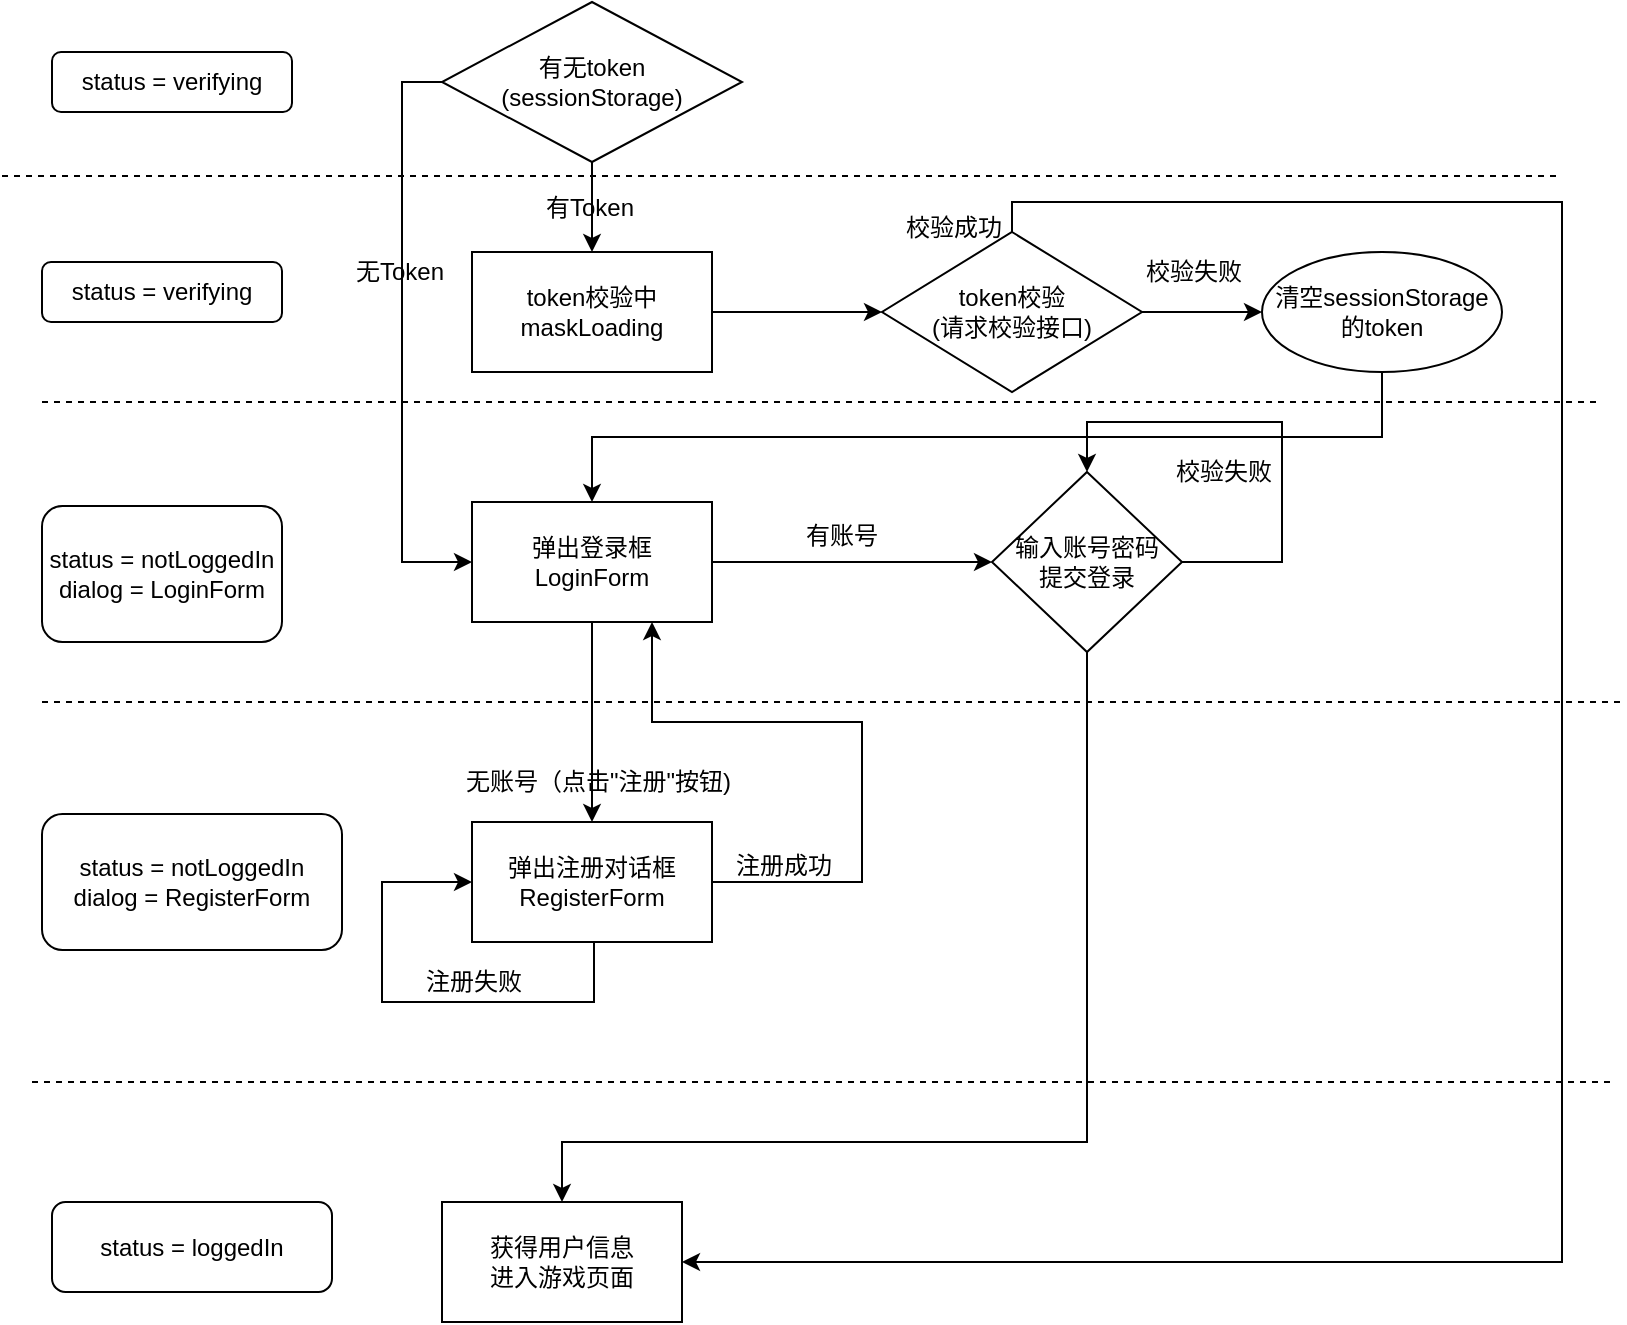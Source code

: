 <mxfile version="12.2.4" pages="3"><diagram id="rugRL7AxiqQIvu9c2BvP" name="Auth"><mxGraphModel dx="572" dy="571" grid="1" gridSize="10" guides="1" tooltips="1" connect="1" arrows="1" fold="1" page="1" pageScale="1" pageWidth="827" pageHeight="1169" math="0" shadow="0"><root><mxCell id="0"/><mxCell id="1" parent="0"/><mxCell id="4" style="edgeStyle=orthogonalEdgeStyle;rounded=0;orthogonalLoop=1;jettySize=auto;html=1;exitX=0;exitY=0.5;exitDx=0;exitDy=0;" parent="1" source="2" target="3" edge="1"><mxGeometry relative="1" as="geometry"><Array as="points"><mxPoint x="210" y="60"/><mxPoint x="210" y="300"/></Array></mxGeometry></mxCell><mxCell id="71" style="edgeStyle=orthogonalEdgeStyle;rounded=0;orthogonalLoop=1;jettySize=auto;html=1;exitX=0.5;exitY=1;exitDx=0;exitDy=0;entryX=0.5;entryY=0;entryDx=0;entryDy=0;" parent="1" source="2" target="64" edge="1"><mxGeometry relative="1" as="geometry"/></mxCell><mxCell id="2" value="有无token&lt;br&gt;(sessionStorage)" style="rhombus;whiteSpace=wrap;html=1;" parent="1" vertex="1"><mxGeometry x="230" y="20" width="150" height="80" as="geometry"/></mxCell><mxCell id="48" style="edgeStyle=orthogonalEdgeStyle;rounded=0;orthogonalLoop=1;jettySize=auto;html=1;exitX=1;exitY=0.5;exitDx=0;exitDy=0;entryX=0;entryY=0.5;entryDx=0;entryDy=0;" parent="1" source="3" target="20" edge="1"><mxGeometry relative="1" as="geometry"/></mxCell><mxCell id="54" value="" style="edgeStyle=orthogonalEdgeStyle;rounded=0;orthogonalLoop=1;jettySize=auto;html=1;" parent="1" source="3" target="21" edge="1"><mxGeometry relative="1" as="geometry"/></mxCell><mxCell id="3" value="弹出登录框&lt;br&gt;LoginForm" style="rounded=0;whiteSpace=wrap;html=1;" parent="1" vertex="1"><mxGeometry x="245" y="270" width="120" height="60" as="geometry"/></mxCell><mxCell id="11" style="edgeStyle=orthogonalEdgeStyle;rounded=0;orthogonalLoop=1;jettySize=auto;html=1;entryX=1;entryY=0.5;entryDx=0;entryDy=0;exitX=0.5;exitY=0;exitDx=0;exitDy=0;" parent="1" source="7" target="10" edge="1"><mxGeometry relative="1" as="geometry"><Array as="points"><mxPoint x="515" y="120"/><mxPoint x="790" y="120"/><mxPoint x="790" y="650"/></Array><mxPoint x="460" y="120" as="sourcePoint"/></mxGeometry></mxCell><mxCell id="77" style="edgeStyle=orthogonalEdgeStyle;rounded=0;orthogonalLoop=1;jettySize=auto;html=1;exitX=1;exitY=0.5;exitDx=0;exitDy=0;entryX=0;entryY=0.5;entryDx=0;entryDy=0;" parent="1" source="7" target="29" edge="1"><mxGeometry relative="1" as="geometry"/></mxCell><mxCell id="7" value="token校验&lt;br&gt;(请求校验接口)" style="rhombus;whiteSpace=wrap;html=1;" parent="1" vertex="1"><mxGeometry x="450" y="135" width="130" height="80" as="geometry"/></mxCell><mxCell id="10" value="获得用户信息&lt;br&gt;进入游戏页面" style="rounded=0;whiteSpace=wrap;html=1;" parent="1" vertex="1"><mxGeometry x="230" y="620" width="120" height="60" as="geometry"/></mxCell><mxCell id="15" value="校验失败" style="text;html=1;resizable=0;points=[];autosize=1;align=left;verticalAlign=top;spacingTop=-4;" parent="1" vertex="1"><mxGeometry x="580" y="145" width="60" height="20" as="geometry"/></mxCell><mxCell id="35" style="edgeStyle=orthogonalEdgeStyle;rounded=0;orthogonalLoop=1;jettySize=auto;html=1;entryX=0.5;entryY=0;entryDx=0;entryDy=0;" parent="1" source="20" target="10" edge="1"><mxGeometry relative="1" as="geometry"><Array as="points"><mxPoint x="553" y="590"/><mxPoint x="290" y="590"/></Array><mxPoint x="270" y="560" as="targetPoint"/></mxGeometry></mxCell><mxCell id="49" style="edgeStyle=orthogonalEdgeStyle;rounded=0;orthogonalLoop=1;jettySize=auto;html=1;exitX=1;exitY=0.5;exitDx=0;exitDy=0;entryX=0.5;entryY=0;entryDx=0;entryDy=0;" parent="1" source="20" target="20" edge="1"><mxGeometry relative="1" as="geometry"><mxPoint x="720" y="250" as="targetPoint"/><Array as="points"><mxPoint x="650" y="300"/><mxPoint x="650" y="230"/><mxPoint x="553" y="230"/></Array></mxGeometry></mxCell><mxCell id="20" value="输入账号密码&lt;br&gt;提交登录" style="rhombus;whiteSpace=wrap;html=1;" parent="1" vertex="1"><mxGeometry x="505" y="255" width="95" height="90" as="geometry"/></mxCell><mxCell id="57" style="edgeStyle=orthogonalEdgeStyle;rounded=0;orthogonalLoop=1;jettySize=auto;html=1;exitX=1;exitY=0.5;exitDx=0;exitDy=0;entryX=0.75;entryY=1;entryDx=0;entryDy=0;" parent="1" source="21" target="3" edge="1"><mxGeometry relative="1" as="geometry"><Array as="points"><mxPoint x="440" y="460"/><mxPoint x="440" y="380"/><mxPoint x="335" y="380"/></Array></mxGeometry></mxCell><mxCell id="21" value="弹出注册对话框&lt;br&gt;RegisterForm" style="rounded=0;whiteSpace=wrap;html=1;" parent="1" vertex="1"><mxGeometry x="245" y="430" width="120" height="60" as="geometry"/></mxCell><mxCell id="78" style="edgeStyle=orthogonalEdgeStyle;rounded=0;orthogonalLoop=1;jettySize=auto;html=1;exitX=0.5;exitY=1;exitDx=0;exitDy=0;entryX=0.5;entryY=0;entryDx=0;entryDy=0;" parent="1" source="29" target="3" edge="1"><mxGeometry relative="1" as="geometry"/></mxCell><mxCell id="29" value="&lt;span style=&quot;text-align: left&quot;&gt;清空sessionStorage的token&lt;/span&gt;" style="ellipse;whiteSpace=wrap;html=1;" parent="1" vertex="1"><mxGeometry x="640" y="145" width="120" height="60" as="geometry"/></mxCell><mxCell id="30" value="无账号（点击&quot;注册&quot;按钮)" style="text;html=1;resizable=0;points=[];autosize=1;align=left;verticalAlign=top;spacingTop=-4;" parent="1" vertex="1"><mxGeometry x="240" y="400" width="150" height="20" as="geometry"/></mxCell><mxCell id="32" value="有账号" style="text;html=1;resizable=0;points=[];autosize=1;align=left;verticalAlign=top;spacingTop=-4;" parent="1" vertex="1"><mxGeometry x="410" y="277" width="50" height="20" as="geometry"/></mxCell><mxCell id="34" value="校验失败" style="text;html=1;resizable=0;points=[];autosize=1;align=left;verticalAlign=top;spacingTop=-4;" parent="1" vertex="1"><mxGeometry x="595" y="245" width="60" height="20" as="geometry"/></mxCell><mxCell id="37" value="注册失败" style="text;html=1;resizable=0;points=[];autosize=1;align=left;verticalAlign=top;spacingTop=-4;" parent="1" vertex="1"><mxGeometry x="220" y="500" width="60" height="20" as="geometry"/></mxCell><mxCell id="40" value="注册成功" style="text;html=1;resizable=0;points=[];autosize=1;align=left;verticalAlign=top;spacingTop=-4;" parent="1" vertex="1"><mxGeometry x="375" y="442" width="60" height="20" as="geometry"/></mxCell><mxCell id="43" value="" style="endArrow=none;dashed=1;html=1;" parent="1" edge="1"><mxGeometry width="50" height="50" relative="1" as="geometry"><mxPoint x="30" y="370" as="sourcePoint"/><mxPoint x="820" y="370" as="targetPoint"/></mxGeometry></mxCell><mxCell id="44" value="" style="endArrow=none;dashed=1;html=1;" parent="1" edge="1"><mxGeometry width="50" height="50" relative="1" as="geometry"><mxPoint x="30" y="220" as="sourcePoint"/><mxPoint x="810" y="220" as="targetPoint"/></mxGeometry></mxCell><mxCell id="52" value="status = notLoggedIn&lt;br&gt;dialog = LoginForm" style="rounded=1;whiteSpace=wrap;html=1;" parent="1" vertex="1"><mxGeometry x="30" y="272" width="120" height="68" as="geometry"/></mxCell><mxCell id="53" value="status = verifying" style="rounded=1;whiteSpace=wrap;html=1;" parent="1" vertex="1"><mxGeometry x="30" y="150" width="120" height="30" as="geometry"/></mxCell><mxCell id="55" value="" style="endArrow=none;dashed=1;html=1;" parent="1" edge="1"><mxGeometry width="50" height="50" relative="1" as="geometry"><mxPoint x="25" y="560" as="sourcePoint"/><mxPoint x="815" y="560.0" as="targetPoint"/></mxGeometry></mxCell><mxCell id="56" style="edgeStyle=orthogonalEdgeStyle;rounded=0;orthogonalLoop=1;jettySize=auto;html=1;exitX=0.5;exitY=1;exitDx=0;exitDy=0;entryX=0;entryY=0.5;entryDx=0;entryDy=0;" parent="1" source="21" target="21" edge="1"><mxGeometry relative="1" as="geometry"><Array as="points"><mxPoint x="306" y="520"/><mxPoint x="200" y="520"/><mxPoint x="200" y="460"/></Array></mxGeometry></mxCell><mxCell id="61" value="status = loggedIn" style="rounded=1;whiteSpace=wrap;html=1;" parent="1" vertex="1"><mxGeometry x="35" y="620" width="140" height="45" as="geometry"/></mxCell><mxCell id="62" value="status = notLoggedIn&lt;br&gt;dialog = RegisterForm" style="rounded=1;whiteSpace=wrap;html=1;" parent="1" vertex="1"><mxGeometry x="30" y="426" width="150" height="68" as="geometry"/></mxCell><mxCell id="5" value="无Token" style="text;html=1;resizable=0;points=[];autosize=1;align=left;verticalAlign=top;spacingTop=-4;" parent="1" vertex="1"><mxGeometry x="185" y="145" width="60" height="20" as="geometry"/></mxCell><mxCell id="68" style="edgeStyle=orthogonalEdgeStyle;rounded=0;orthogonalLoop=1;jettySize=auto;html=1;exitX=1;exitY=0.5;exitDx=0;exitDy=0;entryX=0;entryY=0.5;entryDx=0;entryDy=0;" parent="1" source="64" target="7" edge="1"><mxGeometry relative="1" as="geometry"/></mxCell><mxCell id="64" value="token校验中&lt;br&gt;maskLoading" style="rounded=0;whiteSpace=wrap;html=1;" parent="1" vertex="1"><mxGeometry x="245" y="145" width="120" height="60" as="geometry"/></mxCell><mxCell id="12" value="有Token" style="text;html=1;resizable=0;points=[];autosize=1;align=left;verticalAlign=top;spacingTop=-4;" parent="1" vertex="1"><mxGeometry x="280" y="112.5" width="60" height="20" as="geometry"/></mxCell><mxCell id="70" value="" style="endArrow=none;dashed=1;html=1;" parent="1" edge="1"><mxGeometry width="50" height="50" relative="1" as="geometry"><mxPoint x="10" y="107" as="sourcePoint"/><mxPoint x="790" y="107" as="targetPoint"/></mxGeometry></mxCell><mxCell id="13" value="校验成功" style="text;html=1;resizable=0;points=[];autosize=1;align=left;verticalAlign=top;spacingTop=-4;" parent="1" vertex="1"><mxGeometry x="460" y="122.5" width="60" height="20" as="geometry"/></mxCell><mxCell id="Ar6nrefHtdMa-dvMXEK0-78" value="status = verifying" style="rounded=1;whiteSpace=wrap;html=1;" parent="1" vertex="1"><mxGeometry x="35" y="45" width="120" height="30" as="geometry"/></mxCell></root></mxGraphModel></diagram><diagram id="U3A-k-KK_EwoRqUlLUJr" name="Game"><mxGraphModel dx="572" dy="571" grid="1" gridSize="10" guides="1" tooltips="1" connect="1" arrows="1" fold="1" page="1" pageScale="1" pageWidth="827" pageHeight="1169" math="0" shadow="0"><root><mxCell id="rXnzAYkH4wt6XzSAbl_U-0"/><mxCell id="rXnzAYkH4wt6XzSAbl_U-1" parent="rXnzAYkH4wt6XzSAbl_U-0"/><mxCell id="blcwn3As8x5Dk3f549Du-0" value="&lt;span style=&quot;text-align: left&quot;&gt;isInRoom = ''&lt;/span&gt;" style="rounded=1;whiteSpace=wrap;html=1;" vertex="1" parent="rXnzAYkH4wt6XzSAbl_U-1"><mxGeometry x="50" y="90" width="140" height="40" as="geometry"/></mxCell><mxCell id="blcwn3As8x5Dk3f549Du-1" value="&lt;span style=&quot;text-align: left&quot;&gt;playStatus = inRoom&lt;/span&gt;" style="rounded=1;whiteSpace=wrap;html=1;" vertex="1" parent="rXnzAYkH4wt6XzSAbl_U-1"><mxGeometry x="50" y="180" width="140" height="40" as="geometry"/></mxCell><mxCell id="blcwn3As8x5Dk3f549Du-3" value="&lt;span style=&quot;text-align: left&quot;&gt;playStatus = playing&lt;/span&gt;" style="rounded=1;whiteSpace=wrap;html=1;" vertex="1" parent="rXnzAYkH4wt6XzSAbl_U-1"><mxGeometry x="50" y="290" width="140" height="40" as="geometry"/></mxCell></root></mxGraphModel></diagram><diagram id="Aze8ZM80Hl4lBBGS_1-k" name="GameRule"><mxGraphModel dx="1086" dy="571" grid="1" gridSize="10" guides="1" tooltips="1" connect="1" arrows="1" fold="1" page="1" pageScale="1" pageWidth="827" pageHeight="1169" math="0" shadow="0"><root><mxCell id="O3LfNSyS7zg1BZOvv3IA-0"/><mxCell id="O3LfNSyS7zg1BZOvv3IA-1" parent="O3LfNSyS7zg1BZOvv3IA-0"/></root></mxGraphModel></diagram></mxfile>